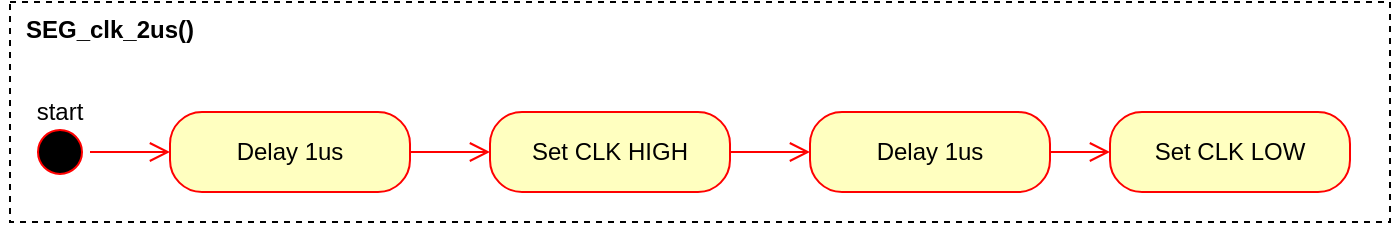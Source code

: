 <mxfile version="15.4.0" type="device"><diagram id="SoTxubQxwk81ZCUJZPQU" name="Page-1"><mxGraphModel dx="813" dy="466" grid="1" gridSize="10" guides="1" tooltips="1" connect="1" arrows="1" fold="1" page="1" pageScale="1" pageWidth="1169" pageHeight="827" math="0" shadow="0"><root><mxCell id="0"/><mxCell id="1" parent="0"/><mxCell id="jjn0YruFUVdZKZusSoM0-16" value="" style="rounded=0;whiteSpace=wrap;html=1;fillColor=none;dashed=1;" vertex="1" parent="1"><mxGeometry x="360" y="90" width="690" height="110" as="geometry"/></mxCell><mxCell id="jjn0YruFUVdZKZusSoM0-2" value="" style="ellipse;html=1;shape=startState;fillColor=#000000;strokeColor=#ff0000;" vertex="1" parent="1"><mxGeometry x="370" y="150" width="30" height="30" as="geometry"/></mxCell><mxCell id="jjn0YruFUVdZKZusSoM0-3" value="" style="edgeStyle=orthogonalEdgeStyle;html=1;verticalAlign=bottom;endArrow=open;endSize=8;strokeColor=#ff0000;rounded=0;entryX=0;entryY=0.5;entryDx=0;entryDy=0;" edge="1" source="jjn0YruFUVdZKZusSoM0-2" parent="1" target="jjn0YruFUVdZKZusSoM0-4"><mxGeometry relative="1" as="geometry"><mxPoint x="385" y="240" as="targetPoint"/></mxGeometry></mxCell><mxCell id="jjn0YruFUVdZKZusSoM0-4" value="Delay 1us" style="rounded=1;whiteSpace=wrap;html=1;arcSize=40;fontColor=#000000;fillColor=#ffffc0;strokeColor=#ff0000;" vertex="1" parent="1"><mxGeometry x="440" y="145" width="120" height="40" as="geometry"/></mxCell><mxCell id="jjn0YruFUVdZKZusSoM0-5" value="" style="edgeStyle=orthogonalEdgeStyle;html=1;verticalAlign=bottom;endArrow=open;endSize=8;strokeColor=#ff0000;rounded=0;entryX=0;entryY=0.5;entryDx=0;entryDy=0;" edge="1" source="jjn0YruFUVdZKZusSoM0-4" parent="1" target="jjn0YruFUVdZKZusSoM0-6"><mxGeometry relative="1" as="geometry"><mxPoint x="385" y="270" as="targetPoint"/></mxGeometry></mxCell><mxCell id="jjn0YruFUVdZKZusSoM0-6" value="Set CLK HIGH" style="rounded=1;whiteSpace=wrap;html=1;arcSize=40;fontColor=#000000;fillColor=#ffffc0;strokeColor=#ff0000;" vertex="1" parent="1"><mxGeometry x="600" y="145" width="120" height="40" as="geometry"/></mxCell><mxCell id="jjn0YruFUVdZKZusSoM0-7" value="" style="edgeStyle=orthogonalEdgeStyle;html=1;verticalAlign=bottom;endArrow=open;endSize=8;strokeColor=#ff0000;rounded=0;entryX=0;entryY=0.5;entryDx=0;entryDy=0;" edge="1" source="jjn0YruFUVdZKZusSoM0-6" parent="1" target="jjn0YruFUVdZKZusSoM0-8"><mxGeometry relative="1" as="geometry"><mxPoint x="385" y="370" as="targetPoint"/></mxGeometry></mxCell><mxCell id="jjn0YruFUVdZKZusSoM0-8" value="Delay 1us" style="rounded=1;whiteSpace=wrap;html=1;arcSize=40;fontColor=#000000;fillColor=#ffffc0;strokeColor=#ff0000;" vertex="1" parent="1"><mxGeometry x="760" y="145" width="120" height="40" as="geometry"/></mxCell><mxCell id="jjn0YruFUVdZKZusSoM0-12" value="Set CLK LOW" style="rounded=1;whiteSpace=wrap;html=1;arcSize=40;fontColor=#000000;fillColor=#ffffc0;strokeColor=#ff0000;" vertex="1" parent="1"><mxGeometry x="910" y="145" width="120" height="40" as="geometry"/></mxCell><mxCell id="jjn0YruFUVdZKZusSoM0-14" value="" style="edgeStyle=orthogonalEdgeStyle;html=1;verticalAlign=bottom;endArrow=open;endSize=8;strokeColor=#ff0000;rounded=0;entryX=0;entryY=0.5;entryDx=0;entryDy=0;exitX=1;exitY=0.5;exitDx=0;exitDy=0;" edge="1" parent="1" source="jjn0YruFUVdZKZusSoM0-8" target="jjn0YruFUVdZKZusSoM0-12"><mxGeometry relative="1" as="geometry"><mxPoint x="395" y="350" as="targetPoint"/><mxPoint x="395" y="320" as="sourcePoint"/><Array as="points"><mxPoint x="895" y="165"/><mxPoint x="895" y="165"/></Array></mxGeometry></mxCell><mxCell id="jjn0YruFUVdZKZusSoM0-15" value="SEG_clk_2us()" style="text;align=center;fontStyle=1;verticalAlign=middle;spacingLeft=3;spacingRight=3;strokeColor=none;rotatable=0;points=[[0,0.5],[1,0.5]];portConstraint=eastwest;" vertex="1" parent="1"><mxGeometry x="360" y="90" width="100" height="26" as="geometry"/></mxCell><mxCell id="jjn0YruFUVdZKZusSoM0-17" value="start" style="text;html=1;strokeColor=none;fillColor=none;align=center;verticalAlign=middle;whiteSpace=wrap;rounded=0;dashed=1;" vertex="1" parent="1"><mxGeometry x="355" y="130" width="60" height="30" as="geometry"/></mxCell></root></mxGraphModel></diagram></mxfile>